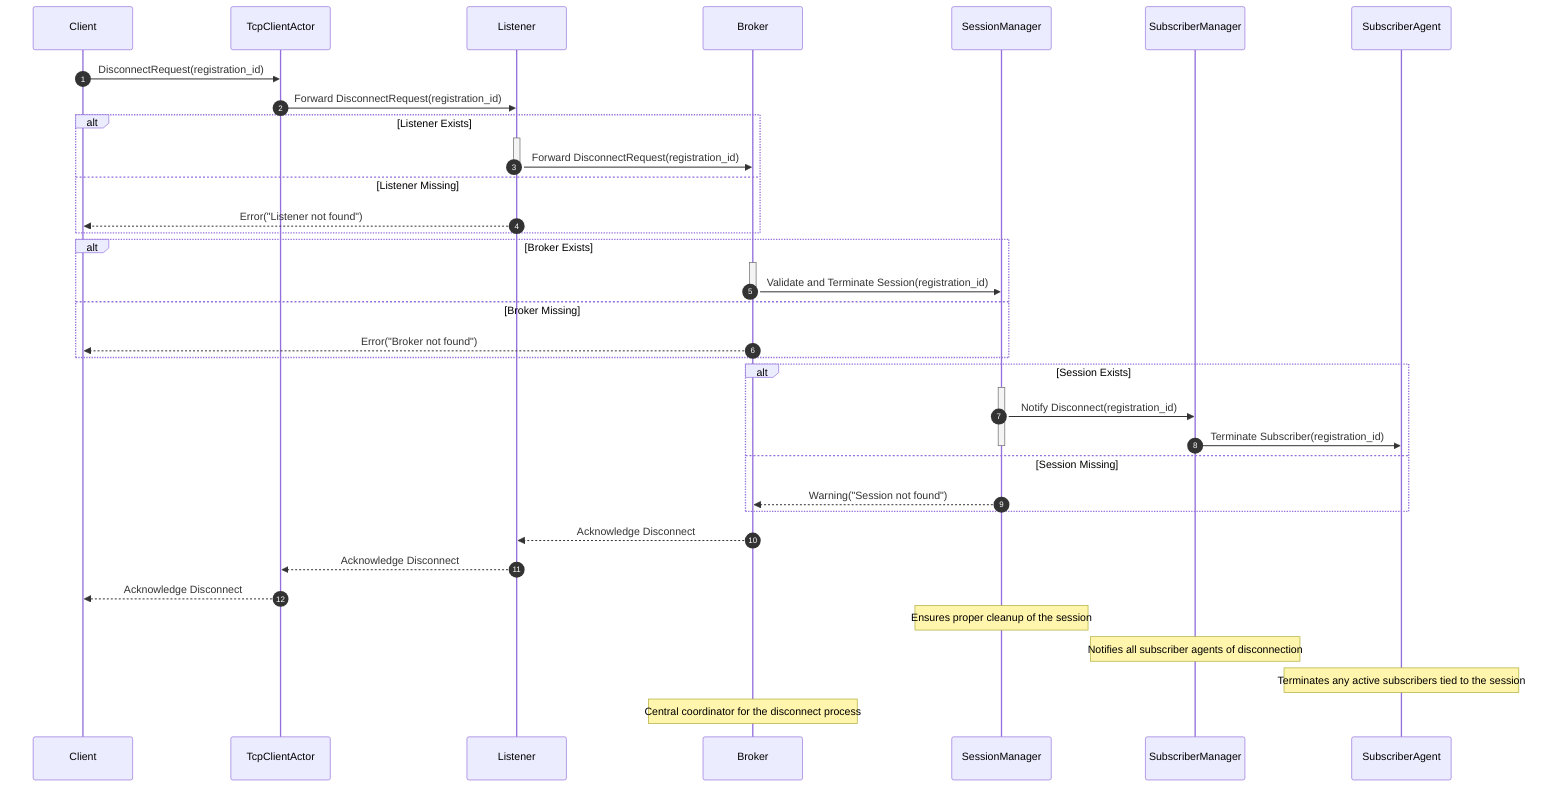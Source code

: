 sequenceDiagram
    participant Client
    participant TcpClientActor
    participant Listener
    participant Broker
    participant SessionManager
    participant SubscriberManager
    participant SubscriberAgent

    autonumber
    Client->>TcpClientActor: DisconnectRequest(registration_id)
    TcpClientActor->>Listener: Forward DisconnectRequest(registration_id)

    alt Listener Exists
        activate Listener
        Listener->>Broker: Forward DisconnectRequest(registration_id)
        deactivate Listener
    else Listener Missing
        Listener-->>Client: Error("Listener not found")
    end

    alt Broker Exists
        activate Broker
        Broker->>SessionManager: Validate and Terminate Session(registration_id)
        deactivate Broker
    else Broker Missing
        Broker-->>Client: Error("Broker not found")
    end

    alt Session Exists
        activate SessionManager
        SessionManager->>SubscriberManager: Notify Disconnect(registration_id)
        SubscriberManager->>SubscriberAgent: Terminate Subscriber(registration_id)
        deactivate SessionManager
    else Session Missing
        SessionManager-->>Broker: Warning("Session not found")
    end

    Broker-->>Listener: Acknowledge Disconnect
    Listener-->>TcpClientActor: Acknowledge Disconnect
    TcpClientActor-->>Client: Acknowledge Disconnect

    note over SessionManager: Ensures proper cleanup of the session
    note over SubscriberManager: Notifies all subscriber agents of disconnection
    note over SubscriberAgent: Terminates any active subscribers tied to the session
    note over Broker: Central coordinator for the disconnect process